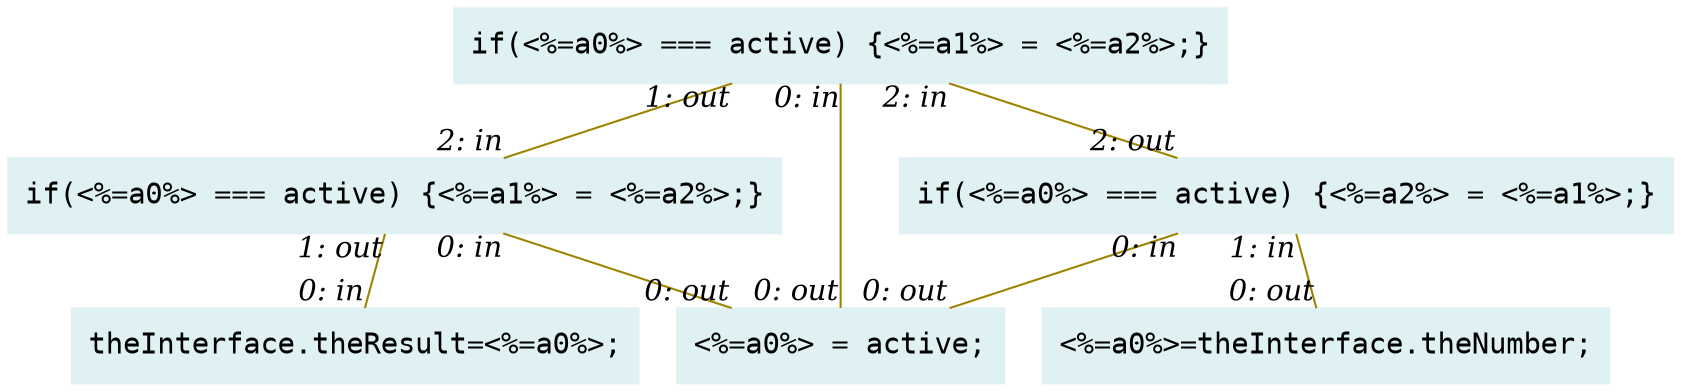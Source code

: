 digraph g{node_6005 [shape="box", style="filled", color="#dff1f2", fontname="Courier", label="<%=a0%>=theInterface.theNumber;
" ]
node_6007 [shape="box", style="filled", color="#dff1f2", fontname="Courier", label="theInterface.theResult=<%=a0%>;
" ]
node_6070 [shape="box", style="filled", color="#dff1f2", fontname="Courier", label="<%=a0%> = active;
" ]
node_6103 [shape="box", style="filled", color="#dff1f2", fontname="Courier", label="if(<%=a0%> === active) {<%=a1%> = <%=a2%>;}
" ]
node_6107 [shape="box", style="filled", color="#dff1f2", fontname="Courier", label="if(<%=a0%> === active) {<%=a2%> = <%=a1%>;}
" ]
node_6111 [shape="box", style="filled", color="#dff1f2", fontname="Courier", label="if(<%=a0%> === active) {<%=a1%> = <%=a2%>;}
" ]
node_6103 -> node_6070 [dir=none, arrowHead=none, fontname="Times-Italic", arrowsize=1, color="#9d8400", label="",  headlabel="0: out", taillabel="0: in" ]
node_6103 -> node_6007 [dir=none, arrowHead=none, fontname="Times-Italic", arrowsize=1, color="#9d8400", label="",  headlabel="0: in", taillabel="1: out" ]
node_6107 -> node_6070 [dir=none, arrowHead=none, fontname="Times-Italic", arrowsize=1, color="#9d8400", label="",  headlabel="0: out", taillabel="0: in" ]
node_6107 -> node_6005 [dir=none, arrowHead=none, fontname="Times-Italic", arrowsize=1, color="#9d8400", label="",  headlabel="0: out", taillabel="1: in" ]
node_6111 -> node_6070 [dir=none, arrowHead=none, fontname="Times-Italic", arrowsize=1, color="#9d8400", label="",  headlabel="0: out", taillabel="0: in" ]
node_6111 -> node_6103 [dir=none, arrowHead=none, fontname="Times-Italic", arrowsize=1, color="#9d8400", label="",  headlabel="2: in", taillabel="1: out" ]
node_6111 -> node_6107 [dir=none, arrowHead=none, fontname="Times-Italic", arrowsize=1, color="#9d8400", label="",  headlabel="2: out", taillabel="2: in" ]
}